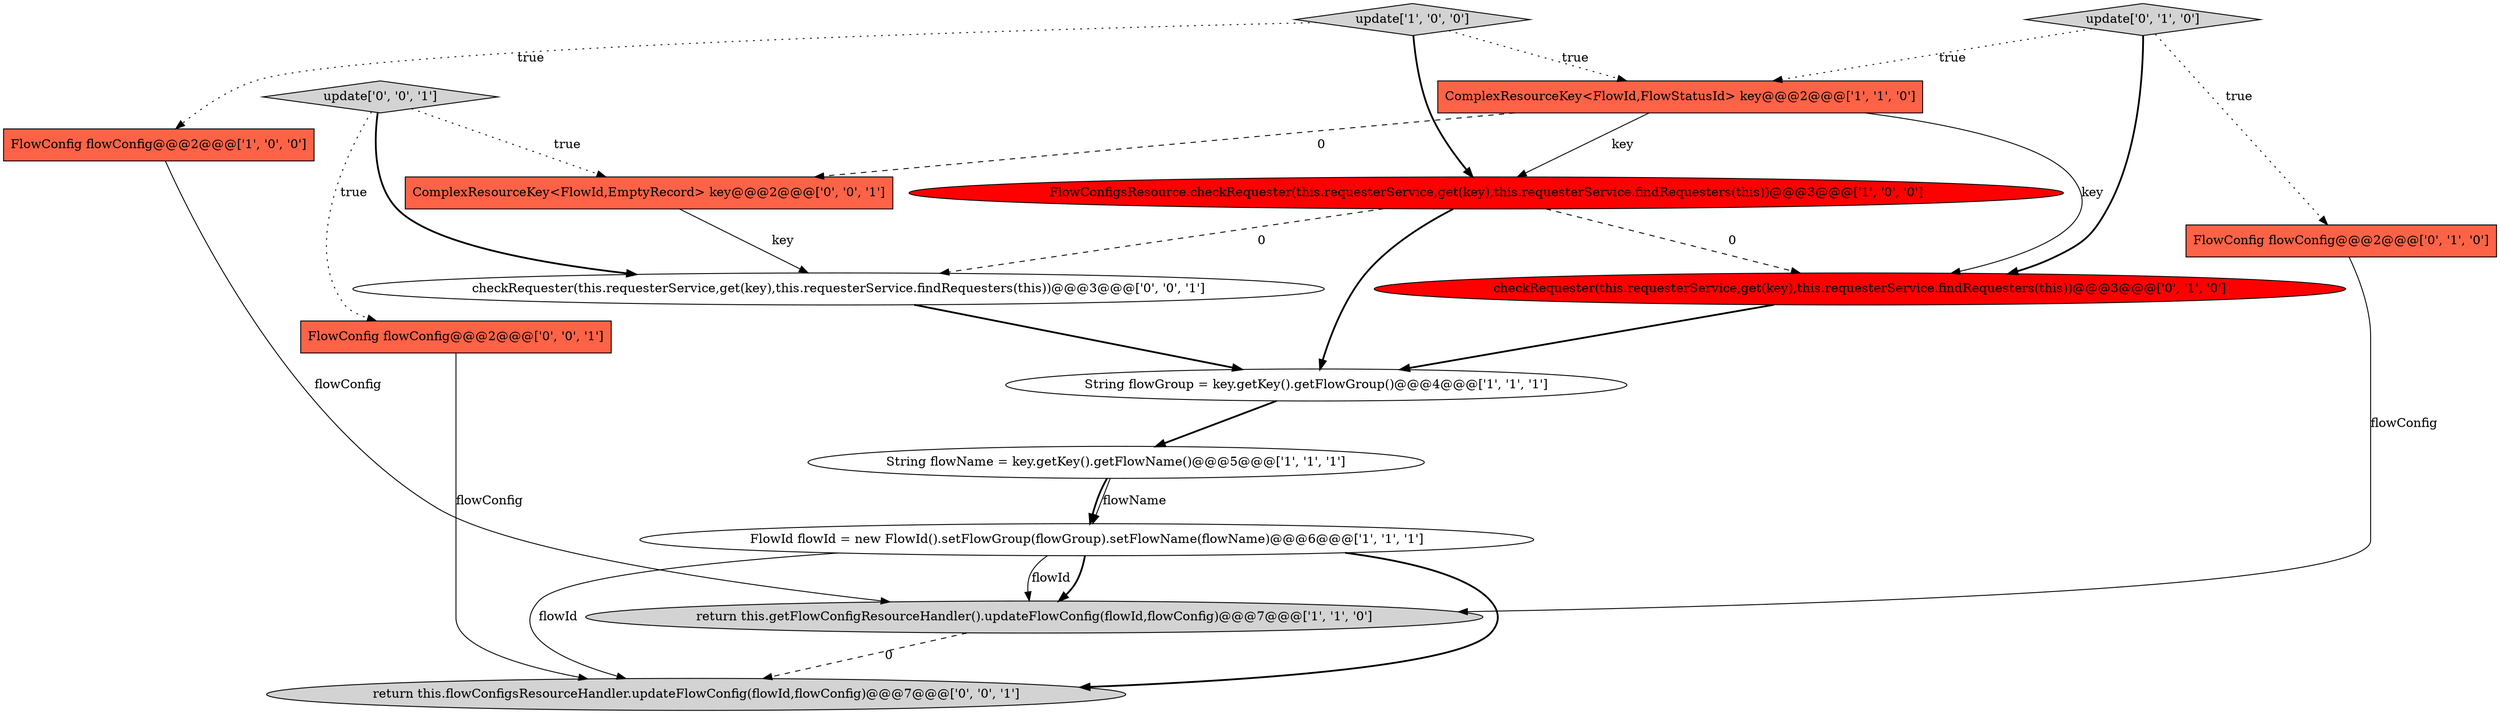 digraph {
2 [style = filled, label = "FlowConfig flowConfig@@@2@@@['1', '0', '0']", fillcolor = tomato, shape = box image = "AAA0AAABBB1BBB"];
7 [style = filled, label = "ComplexResourceKey<FlowId,FlowStatusId> key@@@2@@@['1', '1', '0']", fillcolor = tomato, shape = box image = "AAA0AAABBB1BBB"];
13 [style = filled, label = "update['0', '0', '1']", fillcolor = lightgray, shape = diamond image = "AAA0AAABBB3BBB"];
3 [style = filled, label = "update['1', '0', '0']", fillcolor = lightgray, shape = diamond image = "AAA0AAABBB1BBB"];
12 [style = filled, label = "return this.flowConfigsResourceHandler.updateFlowConfig(flowId,flowConfig)@@@7@@@['0', '0', '1']", fillcolor = lightgray, shape = ellipse image = "AAA0AAABBB3BBB"];
6 [style = filled, label = "FlowConfigsResource.checkRequester(this.requesterService,get(key),this.requesterService.findRequesters(this))@@@3@@@['1', '0', '0']", fillcolor = red, shape = ellipse image = "AAA1AAABBB1BBB"];
14 [style = filled, label = "ComplexResourceKey<FlowId,EmptyRecord> key@@@2@@@['0', '0', '1']", fillcolor = tomato, shape = box image = "AAA0AAABBB3BBB"];
1 [style = filled, label = "FlowId flowId = new FlowId().setFlowGroup(flowGroup).setFlowName(flowName)@@@6@@@['1', '1', '1']", fillcolor = white, shape = ellipse image = "AAA0AAABBB1BBB"];
15 [style = filled, label = "checkRequester(this.requesterService,get(key),this.requesterService.findRequesters(this))@@@3@@@['0', '0', '1']", fillcolor = white, shape = ellipse image = "AAA0AAABBB3BBB"];
9 [style = filled, label = "checkRequester(this.requesterService,get(key),this.requesterService.findRequesters(this))@@@3@@@['0', '1', '0']", fillcolor = red, shape = ellipse image = "AAA1AAABBB2BBB"];
0 [style = filled, label = "String flowName = key.getKey().getFlowName()@@@5@@@['1', '1', '1']", fillcolor = white, shape = ellipse image = "AAA0AAABBB1BBB"];
4 [style = filled, label = "String flowGroup = key.getKey().getFlowGroup()@@@4@@@['1', '1', '1']", fillcolor = white, shape = ellipse image = "AAA0AAABBB1BBB"];
11 [style = filled, label = "FlowConfig flowConfig@@@2@@@['0', '0', '1']", fillcolor = tomato, shape = box image = "AAA0AAABBB3BBB"];
5 [style = filled, label = "return this.getFlowConfigResourceHandler().updateFlowConfig(flowId,flowConfig)@@@7@@@['1', '1', '0']", fillcolor = lightgray, shape = ellipse image = "AAA0AAABBB1BBB"];
10 [style = filled, label = "update['0', '1', '0']", fillcolor = lightgray, shape = diamond image = "AAA0AAABBB2BBB"];
8 [style = filled, label = "FlowConfig flowConfig@@@2@@@['0', '1', '0']", fillcolor = tomato, shape = box image = "AAA0AAABBB2BBB"];
1->5 [style = bold, label=""];
14->15 [style = solid, label="key"];
10->8 [style = dotted, label="true"];
3->7 [style = dotted, label="true"];
5->12 [style = dashed, label="0"];
2->5 [style = solid, label="flowConfig"];
7->14 [style = dashed, label="0"];
9->4 [style = bold, label=""];
6->9 [style = dashed, label="0"];
3->6 [style = bold, label=""];
0->1 [style = solid, label="flowName"];
1->5 [style = solid, label="flowId"];
4->0 [style = bold, label=""];
11->12 [style = solid, label="flowConfig"];
7->6 [style = solid, label="key"];
6->4 [style = bold, label=""];
1->12 [style = solid, label="flowId"];
6->15 [style = dashed, label="0"];
8->5 [style = solid, label="flowConfig"];
0->1 [style = bold, label=""];
15->4 [style = bold, label=""];
1->12 [style = bold, label=""];
13->11 [style = dotted, label="true"];
7->9 [style = solid, label="key"];
10->9 [style = bold, label=""];
13->15 [style = bold, label=""];
13->14 [style = dotted, label="true"];
10->7 [style = dotted, label="true"];
3->2 [style = dotted, label="true"];
}
